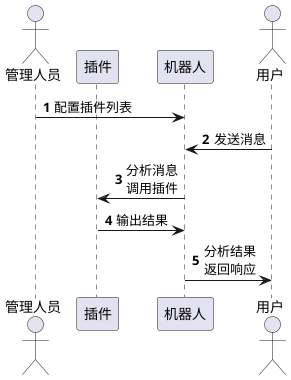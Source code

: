 @startuml
actor "管理人员" as Admin
participant "插件" as Plugin
participant "机器人" as Bot
actor "用户" as User
autonumber
Admin -> Bot : 配置插件列表
User -> Bot : 发送消息
Bot -> Plugin : 分析消息\n调用插件
Plugin -> Bot : 输出结果
Bot -> User : 分析结果\n返回响应
@enduml

